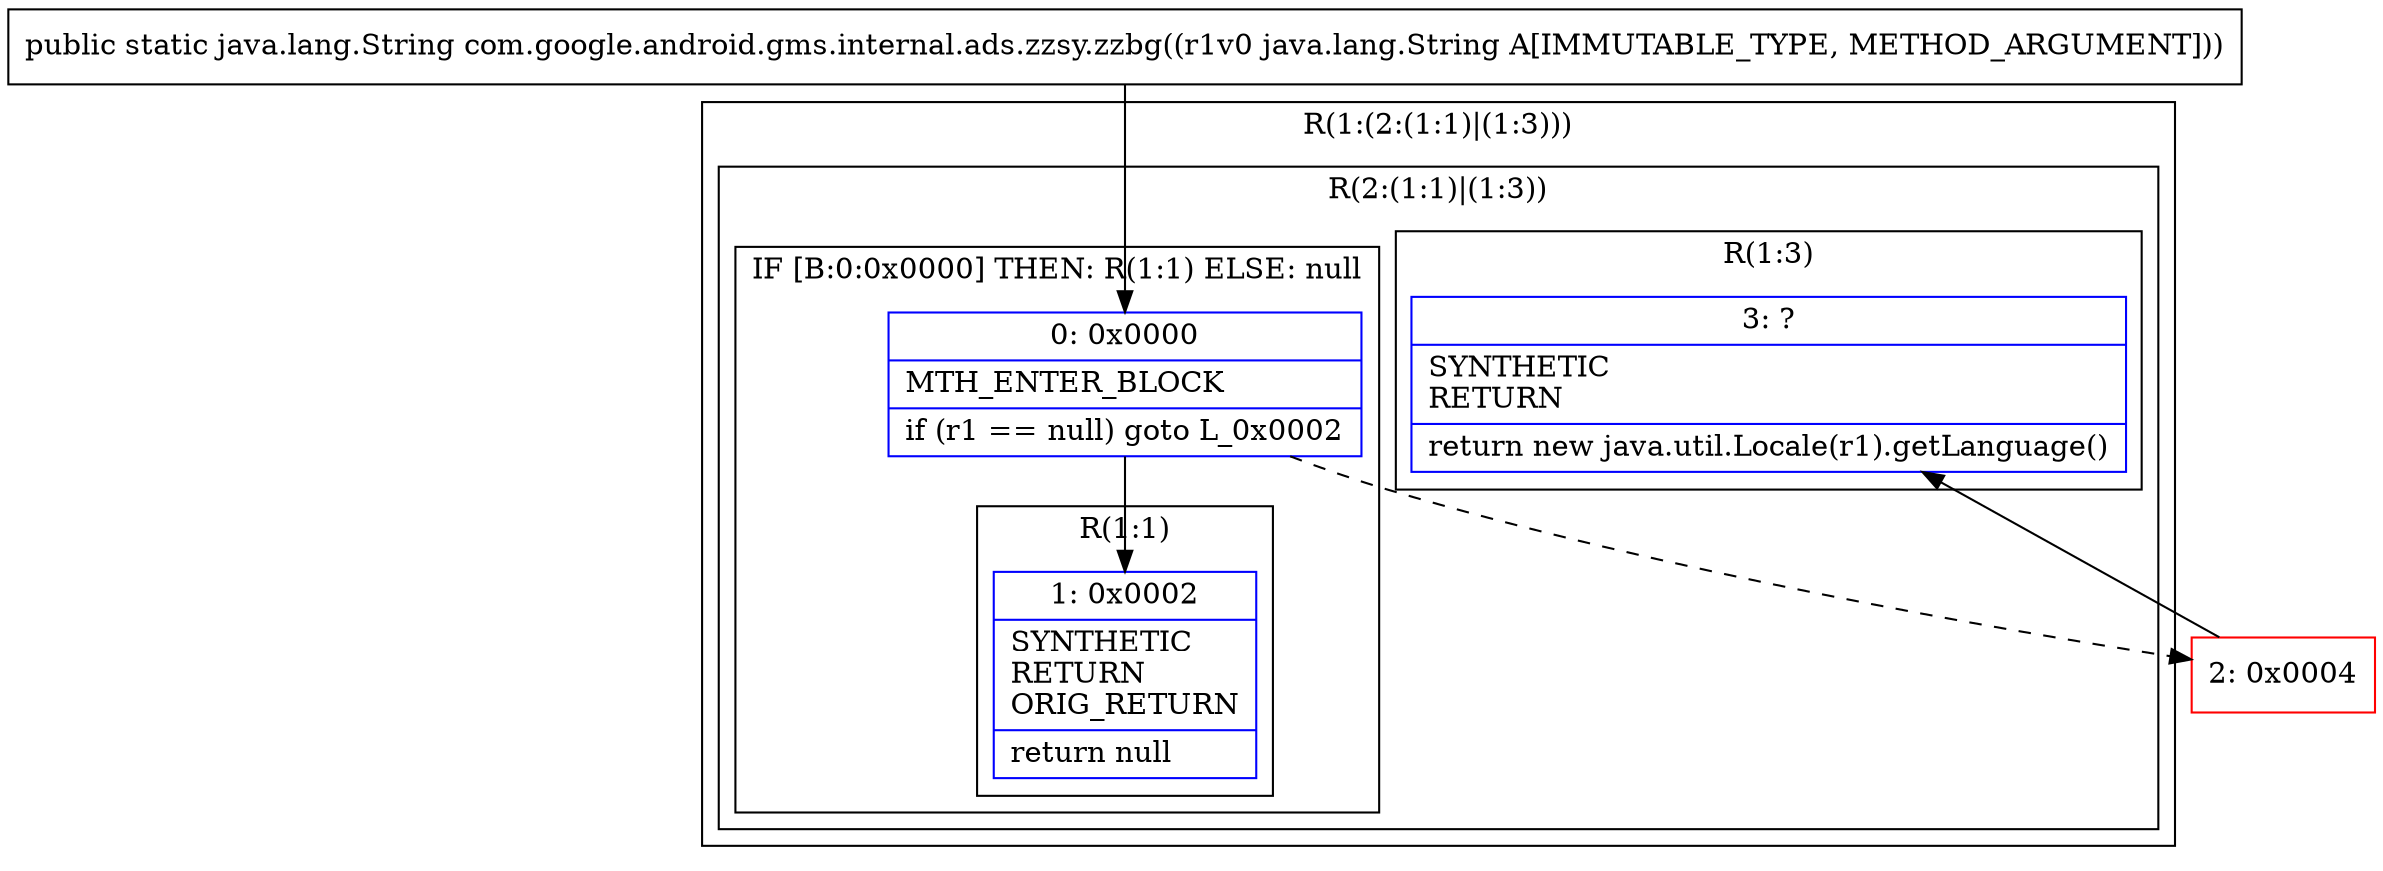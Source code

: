digraph "CFG forcom.google.android.gms.internal.ads.zzsy.zzbg(Ljava\/lang\/String;)Ljava\/lang\/String;" {
subgraph cluster_Region_684285172 {
label = "R(1:(2:(1:1)|(1:3)))";
node [shape=record,color=blue];
subgraph cluster_Region_1929961443 {
label = "R(2:(1:1)|(1:3))";
node [shape=record,color=blue];
subgraph cluster_IfRegion_503618185 {
label = "IF [B:0:0x0000] THEN: R(1:1) ELSE: null";
node [shape=record,color=blue];
Node_0 [shape=record,label="{0\:\ 0x0000|MTH_ENTER_BLOCK\l|if (r1 == null) goto L_0x0002\l}"];
subgraph cluster_Region_1197527454 {
label = "R(1:1)";
node [shape=record,color=blue];
Node_1 [shape=record,label="{1\:\ 0x0002|SYNTHETIC\lRETURN\lORIG_RETURN\l|return null\l}"];
}
}
subgraph cluster_Region_632032122 {
label = "R(1:3)";
node [shape=record,color=blue];
Node_3 [shape=record,label="{3\:\ ?|SYNTHETIC\lRETURN\l|return new java.util.Locale(r1).getLanguage()\l}"];
}
}
}
Node_2 [shape=record,color=red,label="{2\:\ 0x0004}"];
MethodNode[shape=record,label="{public static java.lang.String com.google.android.gms.internal.ads.zzsy.zzbg((r1v0 java.lang.String A[IMMUTABLE_TYPE, METHOD_ARGUMENT])) }"];
MethodNode -> Node_0;
Node_0 -> Node_1;
Node_0 -> Node_2[style=dashed];
Node_2 -> Node_3;
}

